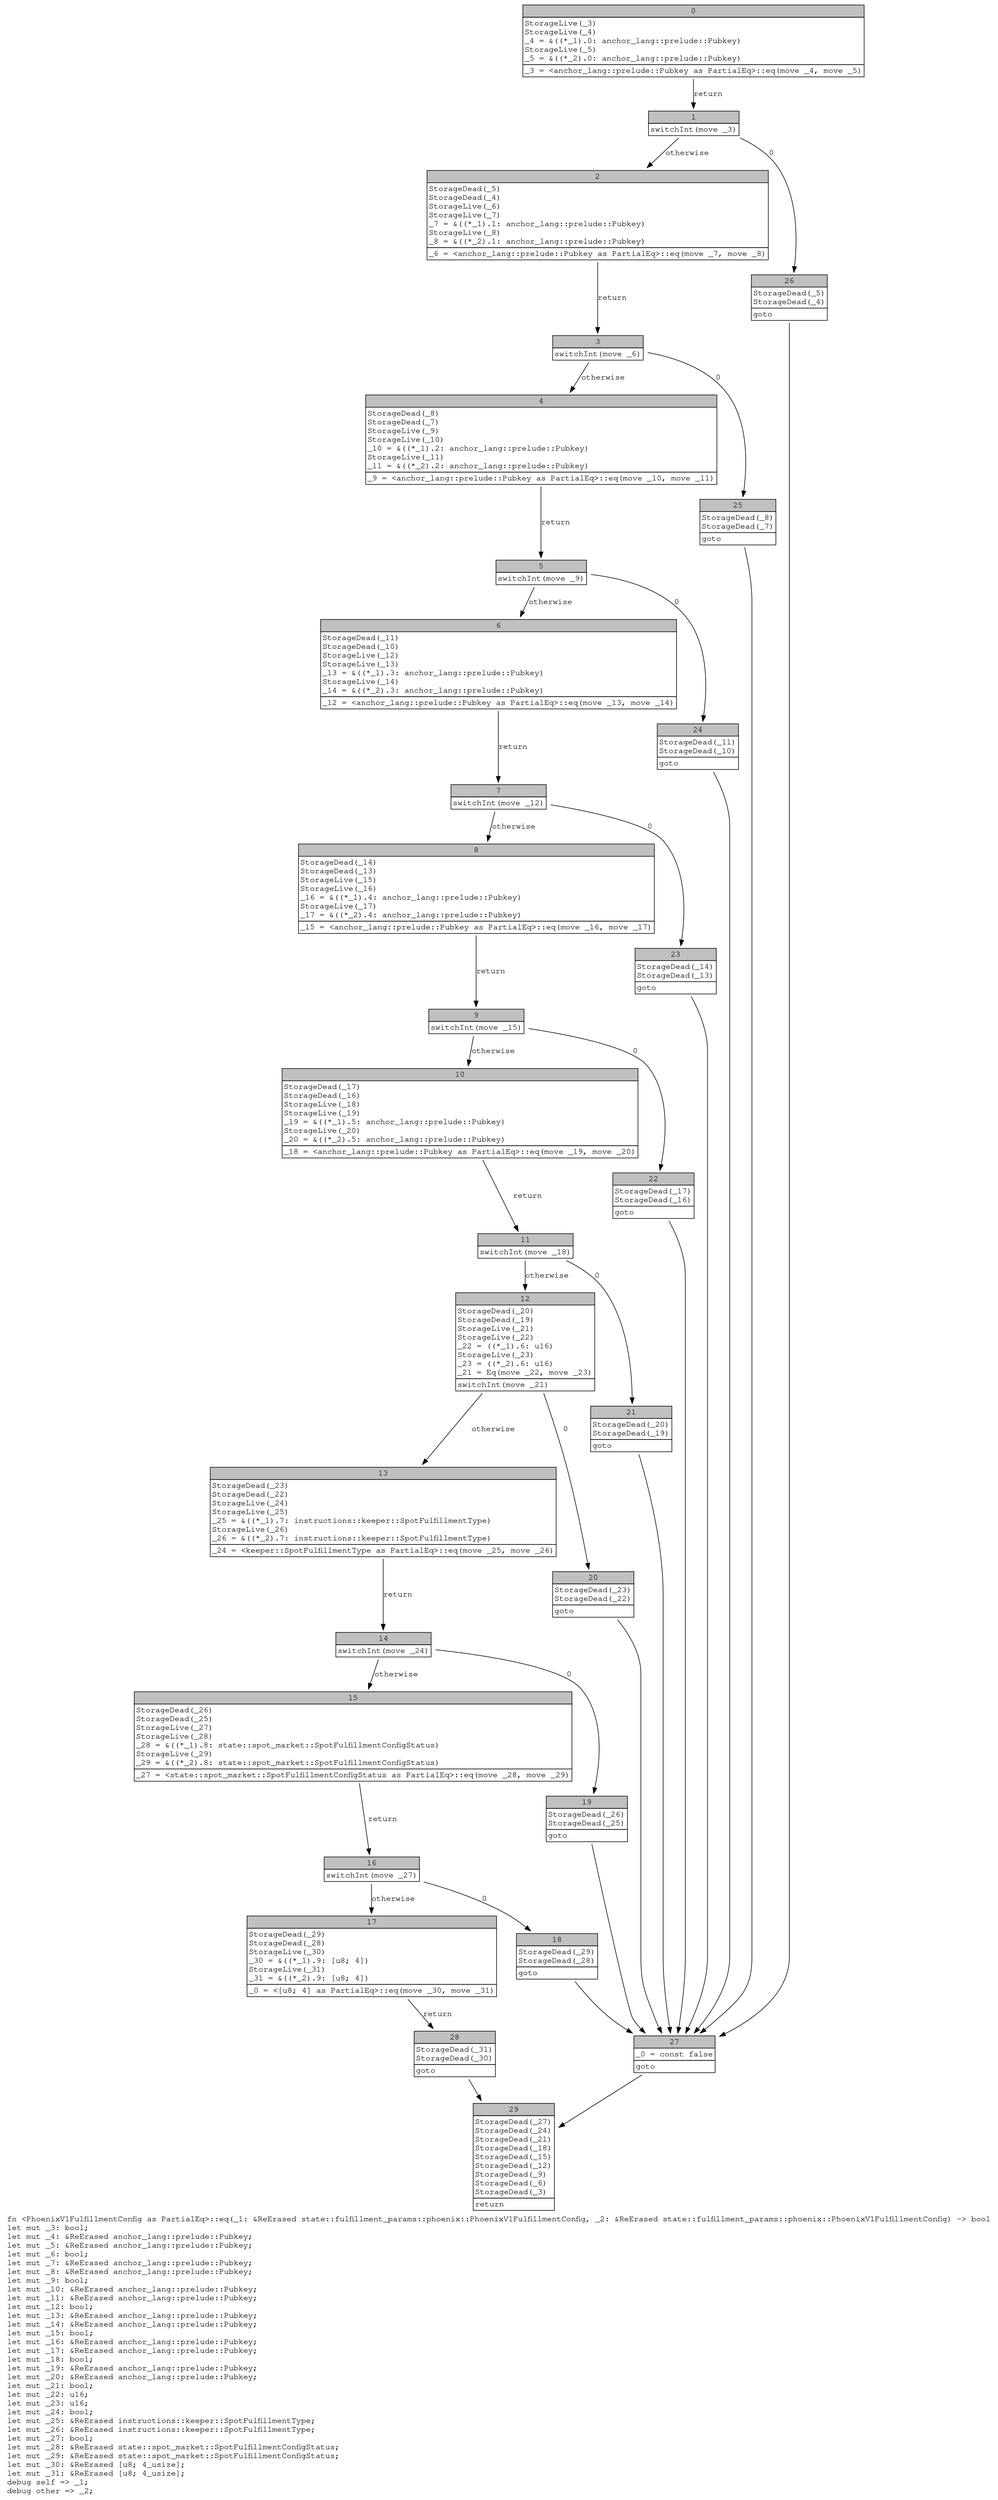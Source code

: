 digraph Mir_0_16277 {
    graph [fontname="Courier, monospace"];
    node [fontname="Courier, monospace"];
    edge [fontname="Courier, monospace"];
    label=<fn &lt;PhoenixV1FulfillmentConfig as PartialEq&gt;::eq(_1: &amp;ReErased state::fulfillment_params::phoenix::PhoenixV1FulfillmentConfig, _2: &amp;ReErased state::fulfillment_params::phoenix::PhoenixV1FulfillmentConfig) -&gt; bool<br align="left"/>let mut _3: bool;<br align="left"/>let mut _4: &amp;ReErased anchor_lang::prelude::Pubkey;<br align="left"/>let mut _5: &amp;ReErased anchor_lang::prelude::Pubkey;<br align="left"/>let mut _6: bool;<br align="left"/>let mut _7: &amp;ReErased anchor_lang::prelude::Pubkey;<br align="left"/>let mut _8: &amp;ReErased anchor_lang::prelude::Pubkey;<br align="left"/>let mut _9: bool;<br align="left"/>let mut _10: &amp;ReErased anchor_lang::prelude::Pubkey;<br align="left"/>let mut _11: &amp;ReErased anchor_lang::prelude::Pubkey;<br align="left"/>let mut _12: bool;<br align="left"/>let mut _13: &amp;ReErased anchor_lang::prelude::Pubkey;<br align="left"/>let mut _14: &amp;ReErased anchor_lang::prelude::Pubkey;<br align="left"/>let mut _15: bool;<br align="left"/>let mut _16: &amp;ReErased anchor_lang::prelude::Pubkey;<br align="left"/>let mut _17: &amp;ReErased anchor_lang::prelude::Pubkey;<br align="left"/>let mut _18: bool;<br align="left"/>let mut _19: &amp;ReErased anchor_lang::prelude::Pubkey;<br align="left"/>let mut _20: &amp;ReErased anchor_lang::prelude::Pubkey;<br align="left"/>let mut _21: bool;<br align="left"/>let mut _22: u16;<br align="left"/>let mut _23: u16;<br align="left"/>let mut _24: bool;<br align="left"/>let mut _25: &amp;ReErased instructions::keeper::SpotFulfillmentType;<br align="left"/>let mut _26: &amp;ReErased instructions::keeper::SpotFulfillmentType;<br align="left"/>let mut _27: bool;<br align="left"/>let mut _28: &amp;ReErased state::spot_market::SpotFulfillmentConfigStatus;<br align="left"/>let mut _29: &amp;ReErased state::spot_market::SpotFulfillmentConfigStatus;<br align="left"/>let mut _30: &amp;ReErased [u8; 4_usize];<br align="left"/>let mut _31: &amp;ReErased [u8; 4_usize];<br align="left"/>debug self =&gt; _1;<br align="left"/>debug other =&gt; _2;<br align="left"/>>;
    bb0__0_16277 [shape="none", label=<<table border="0" cellborder="1" cellspacing="0"><tr><td bgcolor="gray" align="center" colspan="1">0</td></tr><tr><td align="left" balign="left">StorageLive(_3)<br/>StorageLive(_4)<br/>_4 = &amp;((*_1).0: anchor_lang::prelude::Pubkey)<br/>StorageLive(_5)<br/>_5 = &amp;((*_2).0: anchor_lang::prelude::Pubkey)<br/></td></tr><tr><td align="left">_3 = &lt;anchor_lang::prelude::Pubkey as PartialEq&gt;::eq(move _4, move _5)</td></tr></table>>];
    bb1__0_16277 [shape="none", label=<<table border="0" cellborder="1" cellspacing="0"><tr><td bgcolor="gray" align="center" colspan="1">1</td></tr><tr><td align="left">switchInt(move _3)</td></tr></table>>];
    bb2__0_16277 [shape="none", label=<<table border="0" cellborder="1" cellspacing="0"><tr><td bgcolor="gray" align="center" colspan="1">2</td></tr><tr><td align="left" balign="left">StorageDead(_5)<br/>StorageDead(_4)<br/>StorageLive(_6)<br/>StorageLive(_7)<br/>_7 = &amp;((*_1).1: anchor_lang::prelude::Pubkey)<br/>StorageLive(_8)<br/>_8 = &amp;((*_2).1: anchor_lang::prelude::Pubkey)<br/></td></tr><tr><td align="left">_6 = &lt;anchor_lang::prelude::Pubkey as PartialEq&gt;::eq(move _7, move _8)</td></tr></table>>];
    bb3__0_16277 [shape="none", label=<<table border="0" cellborder="1" cellspacing="0"><tr><td bgcolor="gray" align="center" colspan="1">3</td></tr><tr><td align="left">switchInt(move _6)</td></tr></table>>];
    bb4__0_16277 [shape="none", label=<<table border="0" cellborder="1" cellspacing="0"><tr><td bgcolor="gray" align="center" colspan="1">4</td></tr><tr><td align="left" balign="left">StorageDead(_8)<br/>StorageDead(_7)<br/>StorageLive(_9)<br/>StorageLive(_10)<br/>_10 = &amp;((*_1).2: anchor_lang::prelude::Pubkey)<br/>StorageLive(_11)<br/>_11 = &amp;((*_2).2: anchor_lang::prelude::Pubkey)<br/></td></tr><tr><td align="left">_9 = &lt;anchor_lang::prelude::Pubkey as PartialEq&gt;::eq(move _10, move _11)</td></tr></table>>];
    bb5__0_16277 [shape="none", label=<<table border="0" cellborder="1" cellspacing="0"><tr><td bgcolor="gray" align="center" colspan="1">5</td></tr><tr><td align="left">switchInt(move _9)</td></tr></table>>];
    bb6__0_16277 [shape="none", label=<<table border="0" cellborder="1" cellspacing="0"><tr><td bgcolor="gray" align="center" colspan="1">6</td></tr><tr><td align="left" balign="left">StorageDead(_11)<br/>StorageDead(_10)<br/>StorageLive(_12)<br/>StorageLive(_13)<br/>_13 = &amp;((*_1).3: anchor_lang::prelude::Pubkey)<br/>StorageLive(_14)<br/>_14 = &amp;((*_2).3: anchor_lang::prelude::Pubkey)<br/></td></tr><tr><td align="left">_12 = &lt;anchor_lang::prelude::Pubkey as PartialEq&gt;::eq(move _13, move _14)</td></tr></table>>];
    bb7__0_16277 [shape="none", label=<<table border="0" cellborder="1" cellspacing="0"><tr><td bgcolor="gray" align="center" colspan="1">7</td></tr><tr><td align="left">switchInt(move _12)</td></tr></table>>];
    bb8__0_16277 [shape="none", label=<<table border="0" cellborder="1" cellspacing="0"><tr><td bgcolor="gray" align="center" colspan="1">8</td></tr><tr><td align="left" balign="left">StorageDead(_14)<br/>StorageDead(_13)<br/>StorageLive(_15)<br/>StorageLive(_16)<br/>_16 = &amp;((*_1).4: anchor_lang::prelude::Pubkey)<br/>StorageLive(_17)<br/>_17 = &amp;((*_2).4: anchor_lang::prelude::Pubkey)<br/></td></tr><tr><td align="left">_15 = &lt;anchor_lang::prelude::Pubkey as PartialEq&gt;::eq(move _16, move _17)</td></tr></table>>];
    bb9__0_16277 [shape="none", label=<<table border="0" cellborder="1" cellspacing="0"><tr><td bgcolor="gray" align="center" colspan="1">9</td></tr><tr><td align="left">switchInt(move _15)</td></tr></table>>];
    bb10__0_16277 [shape="none", label=<<table border="0" cellborder="1" cellspacing="0"><tr><td bgcolor="gray" align="center" colspan="1">10</td></tr><tr><td align="left" balign="left">StorageDead(_17)<br/>StorageDead(_16)<br/>StorageLive(_18)<br/>StorageLive(_19)<br/>_19 = &amp;((*_1).5: anchor_lang::prelude::Pubkey)<br/>StorageLive(_20)<br/>_20 = &amp;((*_2).5: anchor_lang::prelude::Pubkey)<br/></td></tr><tr><td align="left">_18 = &lt;anchor_lang::prelude::Pubkey as PartialEq&gt;::eq(move _19, move _20)</td></tr></table>>];
    bb11__0_16277 [shape="none", label=<<table border="0" cellborder="1" cellspacing="0"><tr><td bgcolor="gray" align="center" colspan="1">11</td></tr><tr><td align="left">switchInt(move _18)</td></tr></table>>];
    bb12__0_16277 [shape="none", label=<<table border="0" cellborder="1" cellspacing="0"><tr><td bgcolor="gray" align="center" colspan="1">12</td></tr><tr><td align="left" balign="left">StorageDead(_20)<br/>StorageDead(_19)<br/>StorageLive(_21)<br/>StorageLive(_22)<br/>_22 = ((*_1).6: u16)<br/>StorageLive(_23)<br/>_23 = ((*_2).6: u16)<br/>_21 = Eq(move _22, move _23)<br/></td></tr><tr><td align="left">switchInt(move _21)</td></tr></table>>];
    bb13__0_16277 [shape="none", label=<<table border="0" cellborder="1" cellspacing="0"><tr><td bgcolor="gray" align="center" colspan="1">13</td></tr><tr><td align="left" balign="left">StorageDead(_23)<br/>StorageDead(_22)<br/>StorageLive(_24)<br/>StorageLive(_25)<br/>_25 = &amp;((*_1).7: instructions::keeper::SpotFulfillmentType)<br/>StorageLive(_26)<br/>_26 = &amp;((*_2).7: instructions::keeper::SpotFulfillmentType)<br/></td></tr><tr><td align="left">_24 = &lt;keeper::SpotFulfillmentType as PartialEq&gt;::eq(move _25, move _26)</td></tr></table>>];
    bb14__0_16277 [shape="none", label=<<table border="0" cellborder="1" cellspacing="0"><tr><td bgcolor="gray" align="center" colspan="1">14</td></tr><tr><td align="left">switchInt(move _24)</td></tr></table>>];
    bb15__0_16277 [shape="none", label=<<table border="0" cellborder="1" cellspacing="0"><tr><td bgcolor="gray" align="center" colspan="1">15</td></tr><tr><td align="left" balign="left">StorageDead(_26)<br/>StorageDead(_25)<br/>StorageLive(_27)<br/>StorageLive(_28)<br/>_28 = &amp;((*_1).8: state::spot_market::SpotFulfillmentConfigStatus)<br/>StorageLive(_29)<br/>_29 = &amp;((*_2).8: state::spot_market::SpotFulfillmentConfigStatus)<br/></td></tr><tr><td align="left">_27 = &lt;state::spot_market::SpotFulfillmentConfigStatus as PartialEq&gt;::eq(move _28, move _29)</td></tr></table>>];
    bb16__0_16277 [shape="none", label=<<table border="0" cellborder="1" cellspacing="0"><tr><td bgcolor="gray" align="center" colspan="1">16</td></tr><tr><td align="left">switchInt(move _27)</td></tr></table>>];
    bb17__0_16277 [shape="none", label=<<table border="0" cellborder="1" cellspacing="0"><tr><td bgcolor="gray" align="center" colspan="1">17</td></tr><tr><td align="left" balign="left">StorageDead(_29)<br/>StorageDead(_28)<br/>StorageLive(_30)<br/>_30 = &amp;((*_1).9: [u8; 4])<br/>StorageLive(_31)<br/>_31 = &amp;((*_2).9: [u8; 4])<br/></td></tr><tr><td align="left">_0 = &lt;[u8; 4] as PartialEq&gt;::eq(move _30, move _31)</td></tr></table>>];
    bb18__0_16277 [shape="none", label=<<table border="0" cellborder="1" cellspacing="0"><tr><td bgcolor="gray" align="center" colspan="1">18</td></tr><tr><td align="left" balign="left">StorageDead(_29)<br/>StorageDead(_28)<br/></td></tr><tr><td align="left">goto</td></tr></table>>];
    bb19__0_16277 [shape="none", label=<<table border="0" cellborder="1" cellspacing="0"><tr><td bgcolor="gray" align="center" colspan="1">19</td></tr><tr><td align="left" balign="left">StorageDead(_26)<br/>StorageDead(_25)<br/></td></tr><tr><td align="left">goto</td></tr></table>>];
    bb20__0_16277 [shape="none", label=<<table border="0" cellborder="1" cellspacing="0"><tr><td bgcolor="gray" align="center" colspan="1">20</td></tr><tr><td align="left" balign="left">StorageDead(_23)<br/>StorageDead(_22)<br/></td></tr><tr><td align="left">goto</td></tr></table>>];
    bb21__0_16277 [shape="none", label=<<table border="0" cellborder="1" cellspacing="0"><tr><td bgcolor="gray" align="center" colspan="1">21</td></tr><tr><td align="left" balign="left">StorageDead(_20)<br/>StorageDead(_19)<br/></td></tr><tr><td align="left">goto</td></tr></table>>];
    bb22__0_16277 [shape="none", label=<<table border="0" cellborder="1" cellspacing="0"><tr><td bgcolor="gray" align="center" colspan="1">22</td></tr><tr><td align="left" balign="left">StorageDead(_17)<br/>StorageDead(_16)<br/></td></tr><tr><td align="left">goto</td></tr></table>>];
    bb23__0_16277 [shape="none", label=<<table border="0" cellborder="1" cellspacing="0"><tr><td bgcolor="gray" align="center" colspan="1">23</td></tr><tr><td align="left" balign="left">StorageDead(_14)<br/>StorageDead(_13)<br/></td></tr><tr><td align="left">goto</td></tr></table>>];
    bb24__0_16277 [shape="none", label=<<table border="0" cellborder="1" cellspacing="0"><tr><td bgcolor="gray" align="center" colspan="1">24</td></tr><tr><td align="left" balign="left">StorageDead(_11)<br/>StorageDead(_10)<br/></td></tr><tr><td align="left">goto</td></tr></table>>];
    bb25__0_16277 [shape="none", label=<<table border="0" cellborder="1" cellspacing="0"><tr><td bgcolor="gray" align="center" colspan="1">25</td></tr><tr><td align="left" balign="left">StorageDead(_8)<br/>StorageDead(_7)<br/></td></tr><tr><td align="left">goto</td></tr></table>>];
    bb26__0_16277 [shape="none", label=<<table border="0" cellborder="1" cellspacing="0"><tr><td bgcolor="gray" align="center" colspan="1">26</td></tr><tr><td align="left" balign="left">StorageDead(_5)<br/>StorageDead(_4)<br/></td></tr><tr><td align="left">goto</td></tr></table>>];
    bb27__0_16277 [shape="none", label=<<table border="0" cellborder="1" cellspacing="0"><tr><td bgcolor="gray" align="center" colspan="1">27</td></tr><tr><td align="left" balign="left">_0 = const false<br/></td></tr><tr><td align="left">goto</td></tr></table>>];
    bb28__0_16277 [shape="none", label=<<table border="0" cellborder="1" cellspacing="0"><tr><td bgcolor="gray" align="center" colspan="1">28</td></tr><tr><td align="left" balign="left">StorageDead(_31)<br/>StorageDead(_30)<br/></td></tr><tr><td align="left">goto</td></tr></table>>];
    bb29__0_16277 [shape="none", label=<<table border="0" cellborder="1" cellspacing="0"><tr><td bgcolor="gray" align="center" colspan="1">29</td></tr><tr><td align="left" balign="left">StorageDead(_27)<br/>StorageDead(_24)<br/>StorageDead(_21)<br/>StorageDead(_18)<br/>StorageDead(_15)<br/>StorageDead(_12)<br/>StorageDead(_9)<br/>StorageDead(_6)<br/>StorageDead(_3)<br/></td></tr><tr><td align="left">return</td></tr></table>>];
    bb0__0_16277 -> bb1__0_16277 [label="return"];
    bb1__0_16277 -> bb26__0_16277 [label="0"];
    bb1__0_16277 -> bb2__0_16277 [label="otherwise"];
    bb2__0_16277 -> bb3__0_16277 [label="return"];
    bb3__0_16277 -> bb25__0_16277 [label="0"];
    bb3__0_16277 -> bb4__0_16277 [label="otherwise"];
    bb4__0_16277 -> bb5__0_16277 [label="return"];
    bb5__0_16277 -> bb24__0_16277 [label="0"];
    bb5__0_16277 -> bb6__0_16277 [label="otherwise"];
    bb6__0_16277 -> bb7__0_16277 [label="return"];
    bb7__0_16277 -> bb23__0_16277 [label="0"];
    bb7__0_16277 -> bb8__0_16277 [label="otherwise"];
    bb8__0_16277 -> bb9__0_16277 [label="return"];
    bb9__0_16277 -> bb22__0_16277 [label="0"];
    bb9__0_16277 -> bb10__0_16277 [label="otherwise"];
    bb10__0_16277 -> bb11__0_16277 [label="return"];
    bb11__0_16277 -> bb21__0_16277 [label="0"];
    bb11__0_16277 -> bb12__0_16277 [label="otherwise"];
    bb12__0_16277 -> bb20__0_16277 [label="0"];
    bb12__0_16277 -> bb13__0_16277 [label="otherwise"];
    bb13__0_16277 -> bb14__0_16277 [label="return"];
    bb14__0_16277 -> bb19__0_16277 [label="0"];
    bb14__0_16277 -> bb15__0_16277 [label="otherwise"];
    bb15__0_16277 -> bb16__0_16277 [label="return"];
    bb16__0_16277 -> bb18__0_16277 [label="0"];
    bb16__0_16277 -> bb17__0_16277 [label="otherwise"];
    bb17__0_16277 -> bb28__0_16277 [label="return"];
    bb18__0_16277 -> bb27__0_16277 [label=""];
    bb19__0_16277 -> bb27__0_16277 [label=""];
    bb20__0_16277 -> bb27__0_16277 [label=""];
    bb21__0_16277 -> bb27__0_16277 [label=""];
    bb22__0_16277 -> bb27__0_16277 [label=""];
    bb23__0_16277 -> bb27__0_16277 [label=""];
    bb24__0_16277 -> bb27__0_16277 [label=""];
    bb25__0_16277 -> bb27__0_16277 [label=""];
    bb26__0_16277 -> bb27__0_16277 [label=""];
    bb27__0_16277 -> bb29__0_16277 [label=""];
    bb28__0_16277 -> bb29__0_16277 [label=""];
}
